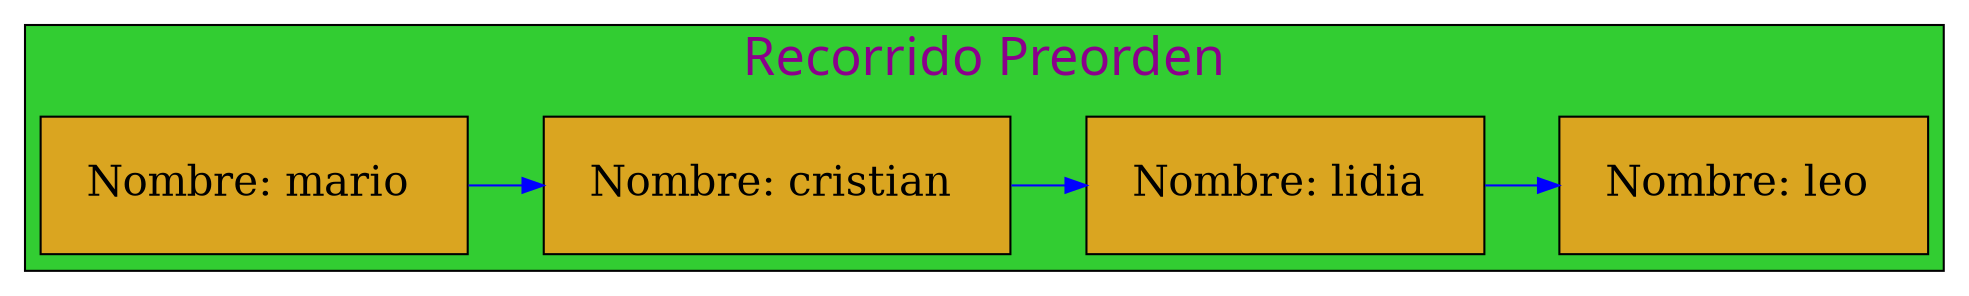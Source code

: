 digraph Preorden_Traversal{

graph[ranksep= "0.5",nodesep= "0.5"];subgraph cluster_4{

label="Recorrido Preorden";
labelloc=t;
fontcolor=magenta4;
fontname=algerian;
fontsize=25;
style=filled;
fillcolor=limegreen;

node[margin=0.3 shape=box style=filled fontcolor=black fillcolor=goldenrod fontsize=20];
{rank=same;

25770483616[label="Nombre: mario " ];
25770483472[label="Nombre: cristian " ];
25770484528[label="Nombre: lidia " ];
25770483872[label="Nombre: leo " ];
};
25770483616 -> 25770483472 -> 25770484528 -> 25770483872 

[color=blue ];
}

}